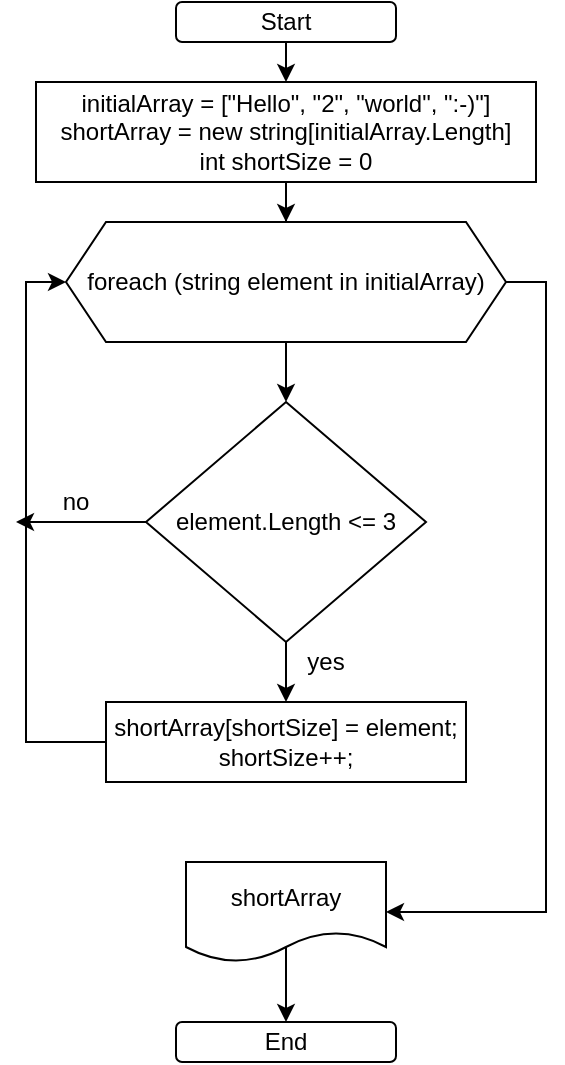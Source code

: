 <mxfile version="20.3.3" type="device"><diagram id="C5RBs43oDa-KdzZeNtuy" name="Page-1"><mxGraphModel dx="1146" dy="522" grid="1" gridSize="10" guides="1" tooltips="1" connect="1" arrows="1" fold="1" page="1" pageScale="1" pageWidth="827" pageHeight="1169" math="0" shadow="0"><root><mxCell id="WIyWlLk6GJQsqaUBKTNV-0"/><mxCell id="WIyWlLk6GJQsqaUBKTNV-1" parent="WIyWlLk6GJQsqaUBKTNV-0"/><mxCell id="ef7ZoLksAaPD5GHyP0ZD-11" style="edgeStyle=orthogonalEdgeStyle;rounded=0;orthogonalLoop=1;jettySize=auto;html=1;exitX=0.5;exitY=1;exitDx=0;exitDy=0;entryX=0.5;entryY=0;entryDx=0;entryDy=0;" edge="1" parent="WIyWlLk6GJQsqaUBKTNV-1" source="ef7ZoLksAaPD5GHyP0ZD-0" target="ef7ZoLksAaPD5GHyP0ZD-3"><mxGeometry relative="1" as="geometry"/></mxCell><mxCell id="ef7ZoLksAaPD5GHyP0ZD-0" value="Start" style="rounded=1;whiteSpace=wrap;html=1;" vertex="1" parent="WIyWlLk6GJQsqaUBKTNV-1"><mxGeometry x="320" y="30" width="110" height="20" as="geometry"/></mxCell><mxCell id="ef7ZoLksAaPD5GHyP0ZD-12" style="edgeStyle=orthogonalEdgeStyle;rounded=0;orthogonalLoop=1;jettySize=auto;html=1;exitX=0.5;exitY=1;exitDx=0;exitDy=0;" edge="1" parent="WIyWlLk6GJQsqaUBKTNV-1" source="ef7ZoLksAaPD5GHyP0ZD-3" target="ef7ZoLksAaPD5GHyP0ZD-4"><mxGeometry relative="1" as="geometry"/></mxCell><mxCell id="ef7ZoLksAaPD5GHyP0ZD-3" value="&lt;div&gt;initialArray = [&quot;Hello&quot;, &quot;2&quot;, &quot;world&quot;, &quot;:-)&quot;]&lt;/div&gt;&lt;div&gt;shortArray = new string[initialArray.Length]&lt;/div&gt;&lt;div&gt;int shortSize = 0&lt;br&gt;&lt;/div&gt;" style="rounded=0;whiteSpace=wrap;html=1;" vertex="1" parent="WIyWlLk6GJQsqaUBKTNV-1"><mxGeometry x="250" y="70" width="250" height="50" as="geometry"/></mxCell><mxCell id="ef7ZoLksAaPD5GHyP0ZD-14" style="edgeStyle=orthogonalEdgeStyle;rounded=0;orthogonalLoop=1;jettySize=auto;html=1;exitX=0.5;exitY=1;exitDx=0;exitDy=0;entryX=0.5;entryY=0;entryDx=0;entryDy=0;" edge="1" parent="WIyWlLk6GJQsqaUBKTNV-1" source="ef7ZoLksAaPD5GHyP0ZD-4" target="ef7ZoLksAaPD5GHyP0ZD-5"><mxGeometry relative="1" as="geometry"/></mxCell><mxCell id="ef7ZoLksAaPD5GHyP0ZD-21" style="edgeStyle=orthogonalEdgeStyle;rounded=0;orthogonalLoop=1;jettySize=auto;html=1;exitX=1;exitY=0.5;exitDx=0;exitDy=0;entryX=1;entryY=0.5;entryDx=0;entryDy=0;" edge="1" parent="WIyWlLk6GJQsqaUBKTNV-1" source="ef7ZoLksAaPD5GHyP0ZD-4" target="ef7ZoLksAaPD5GHyP0ZD-7"><mxGeometry relative="1" as="geometry"/></mxCell><mxCell id="ef7ZoLksAaPD5GHyP0ZD-4" value="foreach (string element in initialArray)" style="shape=hexagon;perimeter=hexagonPerimeter2;whiteSpace=wrap;html=1;fixedSize=1;" vertex="1" parent="WIyWlLk6GJQsqaUBKTNV-1"><mxGeometry x="265" y="140" width="220" height="60" as="geometry"/></mxCell><mxCell id="ef7ZoLksAaPD5GHyP0ZD-15" style="edgeStyle=orthogonalEdgeStyle;rounded=0;orthogonalLoop=1;jettySize=auto;html=1;exitX=0.5;exitY=1;exitDx=0;exitDy=0;entryX=0.5;entryY=0;entryDx=0;entryDy=0;" edge="1" parent="WIyWlLk6GJQsqaUBKTNV-1" source="ef7ZoLksAaPD5GHyP0ZD-5" target="ef7ZoLksAaPD5GHyP0ZD-6"><mxGeometry relative="1" as="geometry"/></mxCell><mxCell id="ef7ZoLksAaPD5GHyP0ZD-19" style="edgeStyle=orthogonalEdgeStyle;rounded=0;orthogonalLoop=1;jettySize=auto;html=1;exitX=0;exitY=0.5;exitDx=0;exitDy=0;" edge="1" parent="WIyWlLk6GJQsqaUBKTNV-1" source="ef7ZoLksAaPD5GHyP0ZD-5"><mxGeometry relative="1" as="geometry"><mxPoint x="240" y="290" as="targetPoint"/></mxGeometry></mxCell><mxCell id="ef7ZoLksAaPD5GHyP0ZD-5" value="element.Length &amp;lt;= 3" style="rhombus;whiteSpace=wrap;html=1;" vertex="1" parent="WIyWlLk6GJQsqaUBKTNV-1"><mxGeometry x="305" y="230" width="140" height="120" as="geometry"/></mxCell><mxCell id="ef7ZoLksAaPD5GHyP0ZD-17" style="edgeStyle=orthogonalEdgeStyle;rounded=0;orthogonalLoop=1;jettySize=auto;html=1;exitX=0;exitY=0.5;exitDx=0;exitDy=0;entryX=0;entryY=0.5;entryDx=0;entryDy=0;" edge="1" parent="WIyWlLk6GJQsqaUBKTNV-1" source="ef7ZoLksAaPD5GHyP0ZD-6" target="ef7ZoLksAaPD5GHyP0ZD-4"><mxGeometry relative="1" as="geometry"/></mxCell><mxCell id="ef7ZoLksAaPD5GHyP0ZD-6" value="&lt;div&gt;shortArray[shortSize] = element;&lt;/div&gt;&lt;div&gt;shortSize++;&lt;br&gt;&lt;/div&gt;" style="rounded=0;whiteSpace=wrap;html=1;" vertex="1" parent="WIyWlLk6GJQsqaUBKTNV-1"><mxGeometry x="285" y="380" width="180" height="40" as="geometry"/></mxCell><mxCell id="ef7ZoLksAaPD5GHyP0ZD-27" style="edgeStyle=orthogonalEdgeStyle;rounded=0;orthogonalLoop=1;jettySize=auto;html=1;entryX=0.5;entryY=0;entryDx=0;entryDy=0;exitX=0.5;exitY=0.84;exitDx=0;exitDy=0;exitPerimeter=0;" edge="1" parent="WIyWlLk6GJQsqaUBKTNV-1" source="ef7ZoLksAaPD5GHyP0ZD-7" target="ef7ZoLksAaPD5GHyP0ZD-9"><mxGeometry relative="1" as="geometry"/></mxCell><mxCell id="ef7ZoLksAaPD5GHyP0ZD-7" value="shortArray" style="shape=document;whiteSpace=wrap;html=1;boundedLbl=1;" vertex="1" parent="WIyWlLk6GJQsqaUBKTNV-1"><mxGeometry x="325" y="460" width="100" height="50" as="geometry"/></mxCell><mxCell id="ef7ZoLksAaPD5GHyP0ZD-9" value="End" style="rounded=1;whiteSpace=wrap;html=1;" vertex="1" parent="WIyWlLk6GJQsqaUBKTNV-1"><mxGeometry x="320" y="540" width="110" height="20" as="geometry"/></mxCell><mxCell id="ef7ZoLksAaPD5GHyP0ZD-16" value="yes" style="text;html=1;strokeColor=none;fillColor=none;align=center;verticalAlign=middle;whiteSpace=wrap;rounded=0;" vertex="1" parent="WIyWlLk6GJQsqaUBKTNV-1"><mxGeometry x="380" y="350" width="30" height="20" as="geometry"/></mxCell><mxCell id="ef7ZoLksAaPD5GHyP0ZD-20" value="no" style="text;html=1;strokeColor=none;fillColor=none;align=center;verticalAlign=middle;whiteSpace=wrap;rounded=0;" vertex="1" parent="WIyWlLk6GJQsqaUBKTNV-1"><mxGeometry x="255" y="270" width="30" height="20" as="geometry"/></mxCell></root></mxGraphModel></diagram></mxfile>